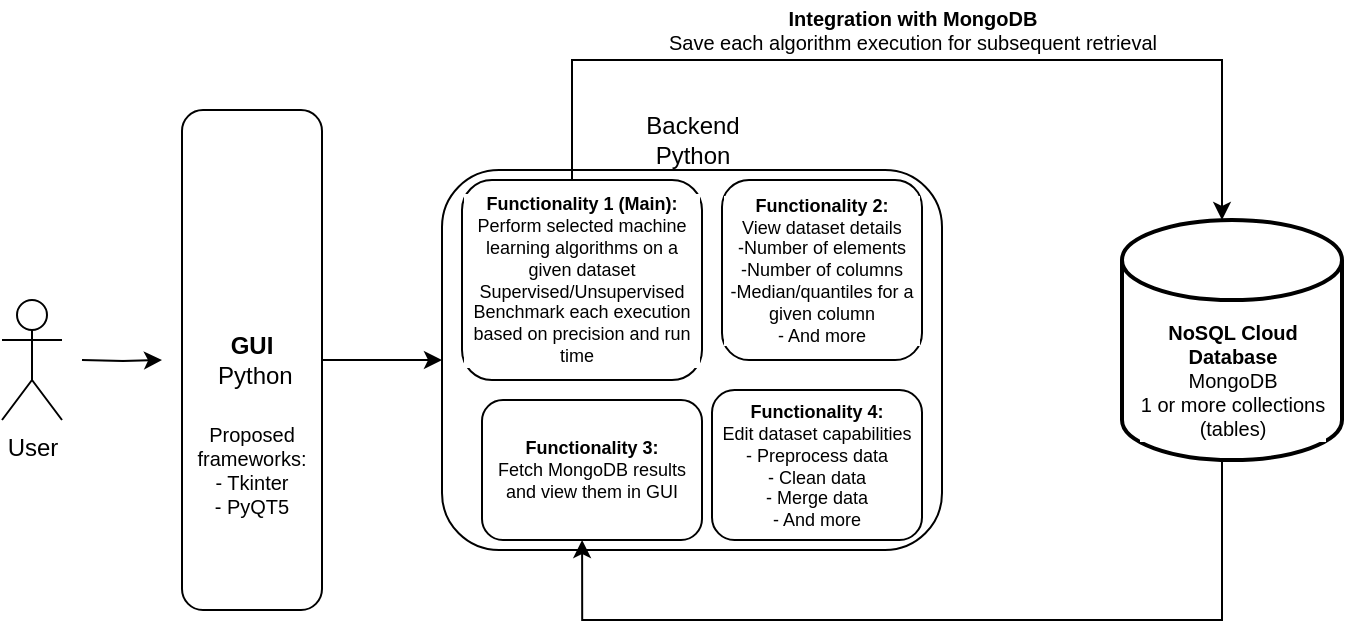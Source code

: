 <mxfile version="14.6.13" type="device"><diagram id="pjWgZrJGRK-J3wrxOhug" name="amc draft"><mxGraphModel dx="738" dy="363" grid="1" gridSize="10" guides="1" tooltips="1" connect="1" arrows="1" fold="1" page="1" pageScale="1" pageWidth="850" pageHeight="1100" math="0" shadow="0"><root><mxCell id="0"/><mxCell id="1" parent="0"/><mxCell id="imHkdOBe8Ei0RA0mpl0r-9" style="edgeStyle=orthogonalEdgeStyle;rounded=0;orthogonalLoop=1;jettySize=auto;html=1;entryX=0;entryY=0.5;entryDx=0;entryDy=0;fontSize=9;" parent="1" source="imHkdOBe8Ei0RA0mpl0r-1" target="imHkdOBe8Ei0RA0mpl0r-4" edge="1"><mxGeometry relative="1" as="geometry"/></mxCell><mxCell id="imHkdOBe8Ei0RA0mpl0r-1" value="&lt;b&gt;GUI&lt;/b&gt;&lt;br&gt;&amp;nbsp;Python" style="rounded=1;whiteSpace=wrap;html=1;" parent="1" vertex="1"><mxGeometry x="140" y="155" width="70" height="250" as="geometry"/></mxCell><mxCell id="imHkdOBe8Ei0RA0mpl0r-3" style="edgeStyle=orthogonalEdgeStyle;rounded=0;orthogonalLoop=1;jettySize=auto;html=1;" parent="1" edge="1"><mxGeometry relative="1" as="geometry"><mxPoint x="90" y="280" as="sourcePoint"/><mxPoint x="130" y="280" as="targetPoint"/></mxGeometry></mxCell><mxCell id="imHkdOBe8Ei0RA0mpl0r-2" value="User&lt;br&gt;" style="shape=umlActor;verticalLabelPosition=bottom;verticalAlign=top;html=1;outlineConnect=0;" parent="1" vertex="1"><mxGeometry x="50" y="250" width="30" height="60" as="geometry"/></mxCell><mxCell id="imHkdOBe8Ei0RA0mpl0r-4" value="" style="rounded=1;whiteSpace=wrap;html=1;" parent="1" vertex="1"><mxGeometry x="270" y="185" width="250" height="190" as="geometry"/></mxCell><mxCell id="imHkdOBe8Ei0RA0mpl0r-5" value="Backend&lt;br&gt;Python" style="text;html=1;strokeColor=none;fillColor=none;align=center;verticalAlign=middle;whiteSpace=wrap;rounded=0;labelBackgroundColor=none;" parent="1" vertex="1"><mxGeometry x="362.5" y="155" width="65" height="30" as="geometry"/></mxCell><mxCell id="imHkdOBe8Ei0RA0mpl0r-11" style="edgeStyle=orthogonalEdgeStyle;rounded=0;orthogonalLoop=1;jettySize=auto;html=1;exitX=0.5;exitY=0;exitDx=0;exitDy=0;fontSize=9;" parent="1" source="imHkdOBe8Ei0RA0mpl0r-7" edge="1"><mxGeometry relative="1" as="geometry"><mxPoint x="660" y="210" as="targetPoint"/><Array as="points"><mxPoint x="335" y="130"/><mxPoint x="660" y="130"/></Array></mxGeometry></mxCell><mxCell id="imHkdOBe8Ei0RA0mpl0r-7" value="&lt;b&gt;Functionality 1 (Main):&lt;br style=&quot;font-size: 9px&quot;&gt;&lt;/b&gt;Perform selected machine learning algorithms on a given dataset&lt;br style=&quot;font-size: 9px&quot;&gt;Supervised/Unsupervised&lt;br&gt;Benchmark each execution based on precision and run time&amp;nbsp;&amp;nbsp;" style="rounded=1;whiteSpace=wrap;html=1;labelBackgroundColor=#ffffff;fontSize=9;" parent="1" vertex="1"><mxGeometry x="280" y="190" width="120" height="100" as="geometry"/></mxCell><mxCell id="imHkdOBe8Ei0RA0mpl0r-8" value="&lt;b&gt;Functionality 2:&lt;br style=&quot;font-size: 9px&quot;&gt;&lt;/b&gt;View dataset details&lt;br&gt;-Number of elements&lt;br&gt;-Number of columns&lt;br&gt;-Median/quantiles for a given column&lt;br&gt;- And more" style="rounded=1;whiteSpace=wrap;html=1;labelBackgroundColor=#ffffff;fontSize=9;" parent="1" vertex="1"><mxGeometry x="410" y="190" width="100" height="90" as="geometry"/></mxCell><mxCell id="imHkdOBe8Ei0RA0mpl0r-14" style="edgeStyle=orthogonalEdgeStyle;rounded=0;orthogonalLoop=1;jettySize=auto;html=1;exitX=0.5;exitY=1;exitDx=0;exitDy=0;exitPerimeter=0;entryX=0.455;entryY=1;entryDx=0;entryDy=0;entryPerimeter=0;fontSize=9;" parent="1" source="imHkdOBe8Ei0RA0mpl0r-10" target="imHkdOBe8Ei0RA0mpl0r-13" edge="1"><mxGeometry relative="1" as="geometry"><Array as="points"><mxPoint x="660" y="410"/><mxPoint x="340" y="410"/></Array></mxGeometry></mxCell><mxCell id="imHkdOBe8Ei0RA0mpl0r-10" value="" style="strokeWidth=2;html=1;shape=mxgraph.flowchart.database;whiteSpace=wrap;labelBackgroundColor=#ffffff;fontSize=9;" parent="1" vertex="1"><mxGeometry x="610" y="210" width="110" height="120" as="geometry"/></mxCell><mxCell id="imHkdOBe8Ei0RA0mpl0r-12" value="&lt;b style=&quot;font-size: 10px;&quot;&gt;Integration with MongoDB&lt;br style=&quot;font-size: 10px;&quot;&gt;&lt;/b&gt;Save each algorithm execution for subsequent retrieval" style="text;html=1;align=center;verticalAlign=middle;resizable=0;points=[];autosize=1;strokeColor=none;fontSize=10;" parent="1" vertex="1"><mxGeometry x="375" y="100" width="260" height="30" as="geometry"/></mxCell><mxCell id="imHkdOBe8Ei0RA0mpl0r-13" value="&lt;b&gt;Functionality 3:&lt;br style=&quot;font-size: 9px&quot;&gt;&lt;/b&gt;Fetch MongoDB results and view them in GUI" style="rounded=1;whiteSpace=wrap;html=1;labelBackgroundColor=#ffffff;fontSize=9;" parent="1" vertex="1"><mxGeometry x="290" y="300" width="110" height="70" as="geometry"/></mxCell><mxCell id="imHkdOBe8Ei0RA0mpl0r-15" value="&lt;b style=&quot;font-size: 10px;&quot;&gt;NoSQL Cloud Database&lt;br style=&quot;font-size: 10px;&quot;&gt;&lt;/b&gt;MongoDB&lt;br style=&quot;font-size: 10px;&quot;&gt;1 or more collections (tables)" style="text;html=1;strokeColor=none;fillColor=none;align=center;verticalAlign=middle;whiteSpace=wrap;rounded=0;labelBackgroundColor=#ffffff;fontSize=10;" parent="1" vertex="1"><mxGeometry x="617.5" y="260" width="95" height="60" as="geometry"/></mxCell><mxCell id="4NdDZy_FURACx64gvfbN-1" value="Proposed frameworks:&lt;br style=&quot;font-size: 10px&quot;&gt;- Tkinter&lt;br style=&quot;font-size: 10px&quot;&gt;- PyQT5" style="text;html=1;strokeColor=none;fillColor=none;align=center;verticalAlign=middle;whiteSpace=wrap;rounded=0;fontSize=10;" vertex="1" parent="1"><mxGeometry x="140" y="295" width="70" height="80" as="geometry"/></mxCell><mxCell id="4NdDZy_FURACx64gvfbN-3" value="&lt;b&gt;Functionality 4:&lt;/b&gt;&lt;br&gt;Edit dataset capabilities&lt;br&gt;- Preprocess data&lt;br&gt;- Clean data&lt;br&gt;- Merge data&lt;br&gt;- And more" style="rounded=1;whiteSpace=wrap;html=1;labelBackgroundColor=#ffffff;fontSize=9;" vertex="1" parent="1"><mxGeometry x="405" y="295" width="105" height="75" as="geometry"/></mxCell></root></mxGraphModel></diagram></mxfile>